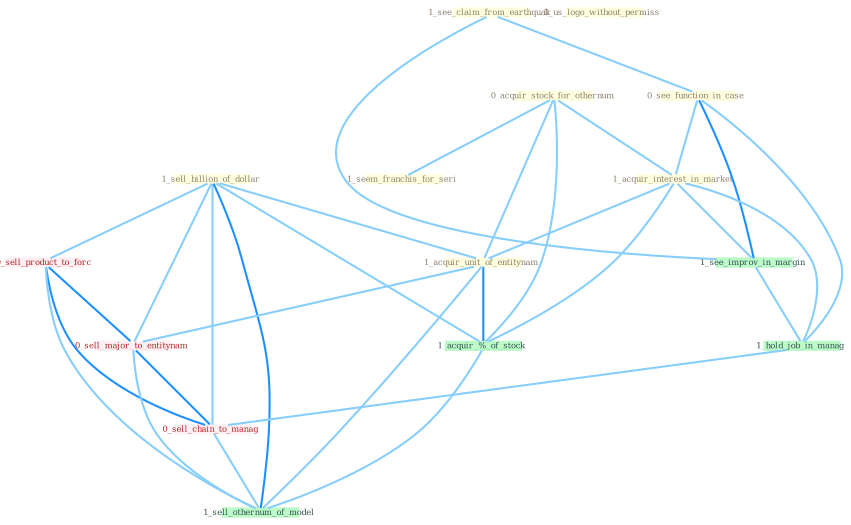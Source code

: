Graph G{ 
    node
    [shape=polygon,style=filled,width=.5,height=.06,color="#BDFCC9",fixedsize=true,fontsize=4,
    fontcolor="#2f4f4f"];
    {node
    [color="#ffffe0", fontcolor="#8b7d6b"] "1_see_claim_from_earthquak " "0_see_function_in_case " "0_acquir_stock_for_othernum " "1_seem_franchis_for_seri " "1_sell_billion_of_dollar " "1_acquir_interest_in_market " "1_acquir_unit_of_entitynam " "0_us_logo_without_permiss "}
{node [color="#fff0f5", fontcolor="#b22222"] "0_sell_product_to_forc " "0_sell_major_to_entitynam " "0_sell_chain_to_manag "}
edge [color="#B0E2FF"];

	"1_see_claim_from_earthquak " -- "0_see_function_in_case " [w="1", color="#87cefa" ];
	"1_see_claim_from_earthquak " -- "1_see_improv_in_margin " [w="1", color="#87cefa" ];
	"0_see_function_in_case " -- "1_acquir_interest_in_market " [w="1", color="#87cefa" ];
	"0_see_function_in_case " -- "1_see_improv_in_margin " [w="2", color="#1e90ff" , len=0.8];
	"0_see_function_in_case " -- "1_hold_job_in_manag " [w="1", color="#87cefa" ];
	"0_acquir_stock_for_othernum " -- "1_seem_franchis_for_seri " [w="1", color="#87cefa" ];
	"0_acquir_stock_for_othernum " -- "1_acquir_interest_in_market " [w="1", color="#87cefa" ];
	"0_acquir_stock_for_othernum " -- "1_acquir_unit_of_entitynam " [w="1", color="#87cefa" ];
	"0_acquir_stock_for_othernum " -- "1_acquir_%_of_stock " [w="1", color="#87cefa" ];
	"1_sell_billion_of_dollar " -- "1_acquir_unit_of_entitynam " [w="1", color="#87cefa" ];
	"1_sell_billion_of_dollar " -- "1_acquir_%_of_stock " [w="1", color="#87cefa" ];
	"1_sell_billion_of_dollar " -- "0_sell_product_to_forc " [w="1", color="#87cefa" ];
	"1_sell_billion_of_dollar " -- "0_sell_major_to_entitynam " [w="1", color="#87cefa" ];
	"1_sell_billion_of_dollar " -- "0_sell_chain_to_manag " [w="1", color="#87cefa" ];
	"1_sell_billion_of_dollar " -- "1_sell_othernum_of_model " [w="2", color="#1e90ff" , len=0.8];
	"1_acquir_interest_in_market " -- "1_acquir_unit_of_entitynam " [w="1", color="#87cefa" ];
	"1_acquir_interest_in_market " -- "1_see_improv_in_margin " [w="1", color="#87cefa" ];
	"1_acquir_interest_in_market " -- "1_acquir_%_of_stock " [w="1", color="#87cefa" ];
	"1_acquir_interest_in_market " -- "1_hold_job_in_manag " [w="1", color="#87cefa" ];
	"1_acquir_unit_of_entitynam " -- "1_acquir_%_of_stock " [w="2", color="#1e90ff" , len=0.8];
	"1_acquir_unit_of_entitynam " -- "0_sell_major_to_entitynam " [w="1", color="#87cefa" ];
	"1_acquir_unit_of_entitynam " -- "1_sell_othernum_of_model " [w="1", color="#87cefa" ];
	"1_see_improv_in_margin " -- "1_hold_job_in_manag " [w="1", color="#87cefa" ];
	"1_acquir_%_of_stock " -- "1_sell_othernum_of_model " [w="1", color="#87cefa" ];
	"1_hold_job_in_manag " -- "0_sell_chain_to_manag " [w="1", color="#87cefa" ];
	"0_sell_product_to_forc " -- "0_sell_major_to_entitynam " [w="2", color="#1e90ff" , len=0.8];
	"0_sell_product_to_forc " -- "0_sell_chain_to_manag " [w="2", color="#1e90ff" , len=0.8];
	"0_sell_product_to_forc " -- "1_sell_othernum_of_model " [w="1", color="#87cefa" ];
	"0_sell_major_to_entitynam " -- "0_sell_chain_to_manag " [w="2", color="#1e90ff" , len=0.8];
	"0_sell_major_to_entitynam " -- "1_sell_othernum_of_model " [w="1", color="#87cefa" ];
	"0_sell_chain_to_manag " -- "1_sell_othernum_of_model " [w="1", color="#87cefa" ];
}